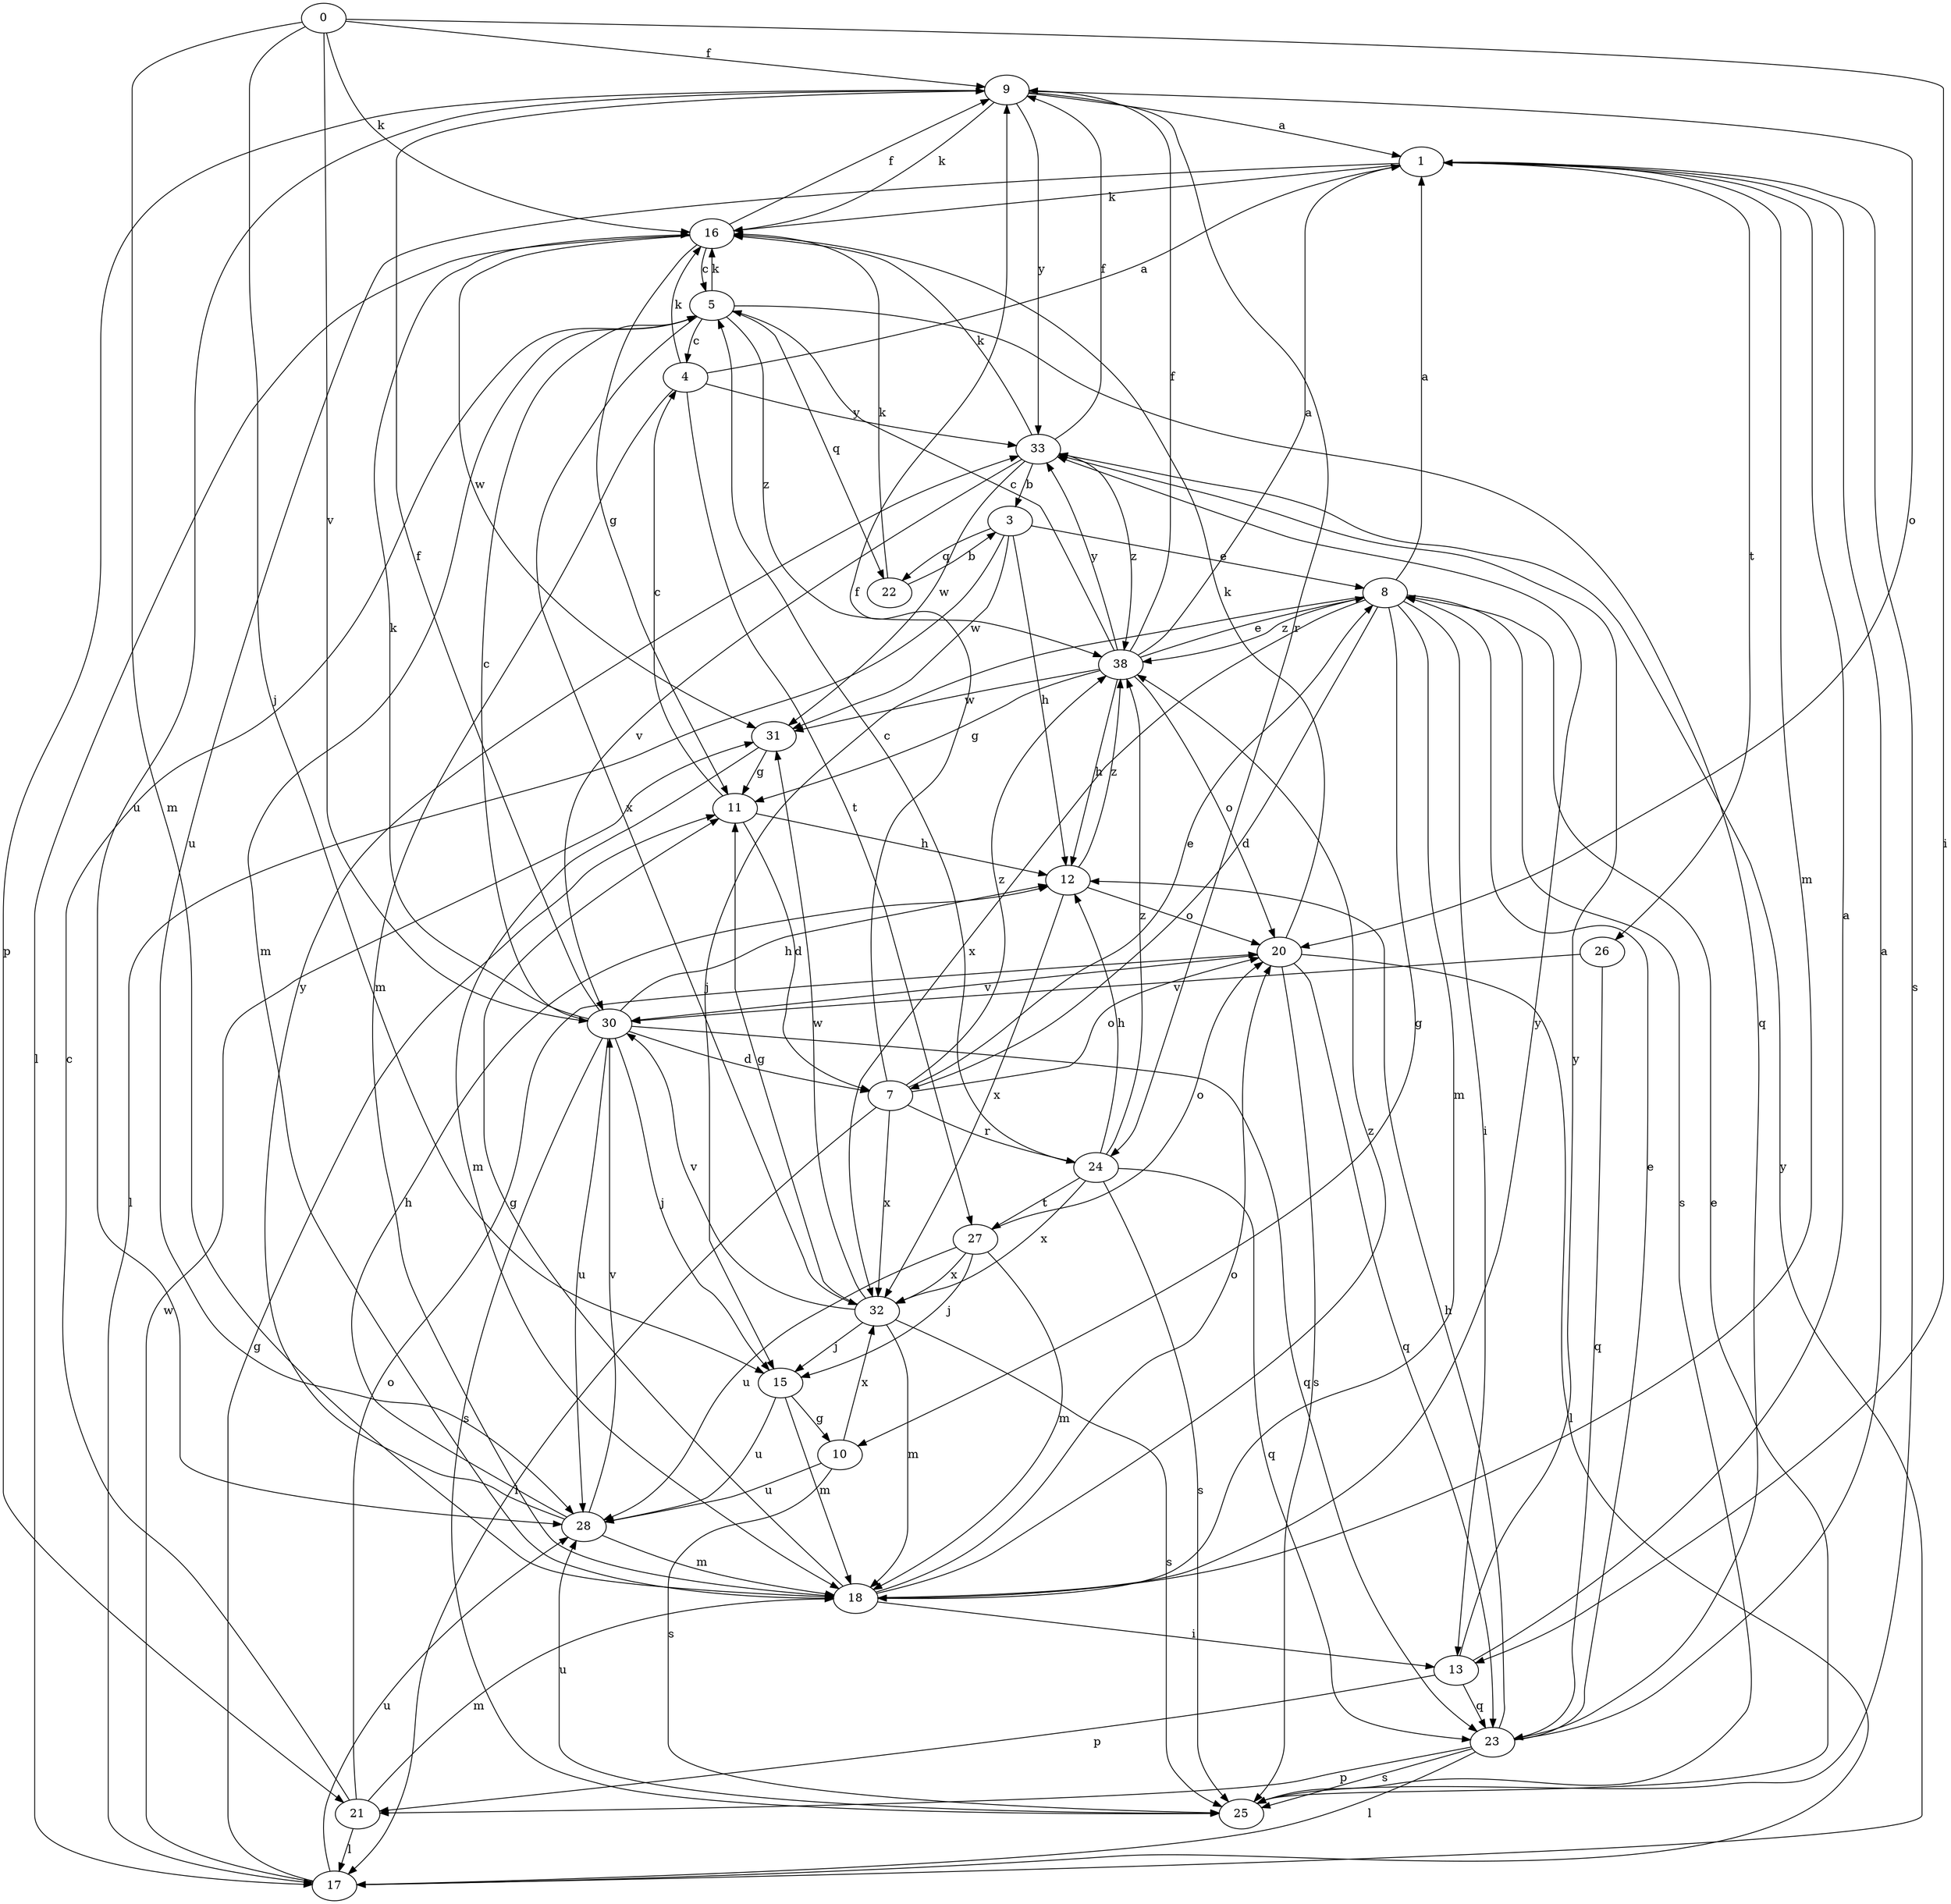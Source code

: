 strict digraph  {
0;
1;
3;
4;
5;
7;
8;
9;
10;
11;
12;
13;
15;
16;
17;
18;
20;
21;
22;
23;
24;
25;
26;
27;
28;
30;
31;
32;
33;
38;
0 -> 9  [label=f];
0 -> 13  [label=i];
0 -> 15  [label=j];
0 -> 16  [label=k];
0 -> 18  [label=m];
0 -> 30  [label=v];
1 -> 16  [label=k];
1 -> 18  [label=m];
1 -> 25  [label=s];
1 -> 26  [label=t];
1 -> 28  [label=u];
3 -> 8  [label=e];
3 -> 12  [label=h];
3 -> 17  [label=l];
3 -> 22  [label=q];
3 -> 31  [label=w];
4 -> 1  [label=a];
4 -> 16  [label=k];
4 -> 18  [label=m];
4 -> 27  [label=t];
4 -> 33  [label=y];
5 -> 4  [label=c];
5 -> 16  [label=k];
5 -> 18  [label=m];
5 -> 22  [label=q];
5 -> 23  [label=q];
5 -> 32  [label=x];
5 -> 38  [label=z];
7 -> 8  [label=e];
7 -> 9  [label=f];
7 -> 17  [label=l];
7 -> 20  [label=o];
7 -> 24  [label=r];
7 -> 32  [label=x];
7 -> 38  [label=z];
8 -> 1  [label=a];
8 -> 7  [label=d];
8 -> 10  [label=g];
8 -> 13  [label=i];
8 -> 15  [label=j];
8 -> 18  [label=m];
8 -> 25  [label=s];
8 -> 32  [label=x];
8 -> 38  [label=z];
9 -> 1  [label=a];
9 -> 16  [label=k];
9 -> 20  [label=o];
9 -> 21  [label=p];
9 -> 24  [label=r];
9 -> 28  [label=u];
9 -> 33  [label=y];
10 -> 25  [label=s];
10 -> 28  [label=u];
10 -> 32  [label=x];
11 -> 4  [label=c];
11 -> 7  [label=d];
11 -> 12  [label=h];
12 -> 20  [label=o];
12 -> 32  [label=x];
12 -> 38  [label=z];
13 -> 1  [label=a];
13 -> 21  [label=p];
13 -> 23  [label=q];
13 -> 33  [label=y];
15 -> 10  [label=g];
15 -> 18  [label=m];
15 -> 28  [label=u];
16 -> 5  [label=c];
16 -> 9  [label=f];
16 -> 11  [label=g];
16 -> 17  [label=l];
16 -> 31  [label=w];
17 -> 11  [label=g];
17 -> 28  [label=u];
17 -> 31  [label=w];
17 -> 33  [label=y];
18 -> 11  [label=g];
18 -> 13  [label=i];
18 -> 20  [label=o];
18 -> 33  [label=y];
18 -> 38  [label=z];
20 -> 16  [label=k];
20 -> 17  [label=l];
20 -> 23  [label=q];
20 -> 25  [label=s];
20 -> 30  [label=v];
21 -> 5  [label=c];
21 -> 17  [label=l];
21 -> 18  [label=m];
21 -> 20  [label=o];
22 -> 3  [label=b];
22 -> 16  [label=k];
23 -> 1  [label=a];
23 -> 8  [label=e];
23 -> 12  [label=h];
23 -> 17  [label=l];
23 -> 21  [label=p];
23 -> 25  [label=s];
24 -> 5  [label=c];
24 -> 12  [label=h];
24 -> 23  [label=q];
24 -> 25  [label=s];
24 -> 27  [label=t];
24 -> 32  [label=x];
24 -> 38  [label=z];
25 -> 8  [label=e];
25 -> 28  [label=u];
26 -> 23  [label=q];
26 -> 30  [label=v];
27 -> 15  [label=j];
27 -> 18  [label=m];
27 -> 20  [label=o];
27 -> 28  [label=u];
27 -> 32  [label=x];
28 -> 12  [label=h];
28 -> 18  [label=m];
28 -> 30  [label=v];
28 -> 33  [label=y];
30 -> 5  [label=c];
30 -> 7  [label=d];
30 -> 9  [label=f];
30 -> 12  [label=h];
30 -> 15  [label=j];
30 -> 16  [label=k];
30 -> 23  [label=q];
30 -> 25  [label=s];
30 -> 28  [label=u];
31 -> 11  [label=g];
31 -> 18  [label=m];
32 -> 11  [label=g];
32 -> 15  [label=j];
32 -> 18  [label=m];
32 -> 25  [label=s];
32 -> 30  [label=v];
32 -> 31  [label=w];
33 -> 3  [label=b];
33 -> 9  [label=f];
33 -> 16  [label=k];
33 -> 30  [label=v];
33 -> 31  [label=w];
33 -> 38  [label=z];
38 -> 1  [label=a];
38 -> 5  [label=c];
38 -> 8  [label=e];
38 -> 9  [label=f];
38 -> 11  [label=g];
38 -> 12  [label=h];
38 -> 20  [label=o];
38 -> 31  [label=w];
38 -> 33  [label=y];
}
